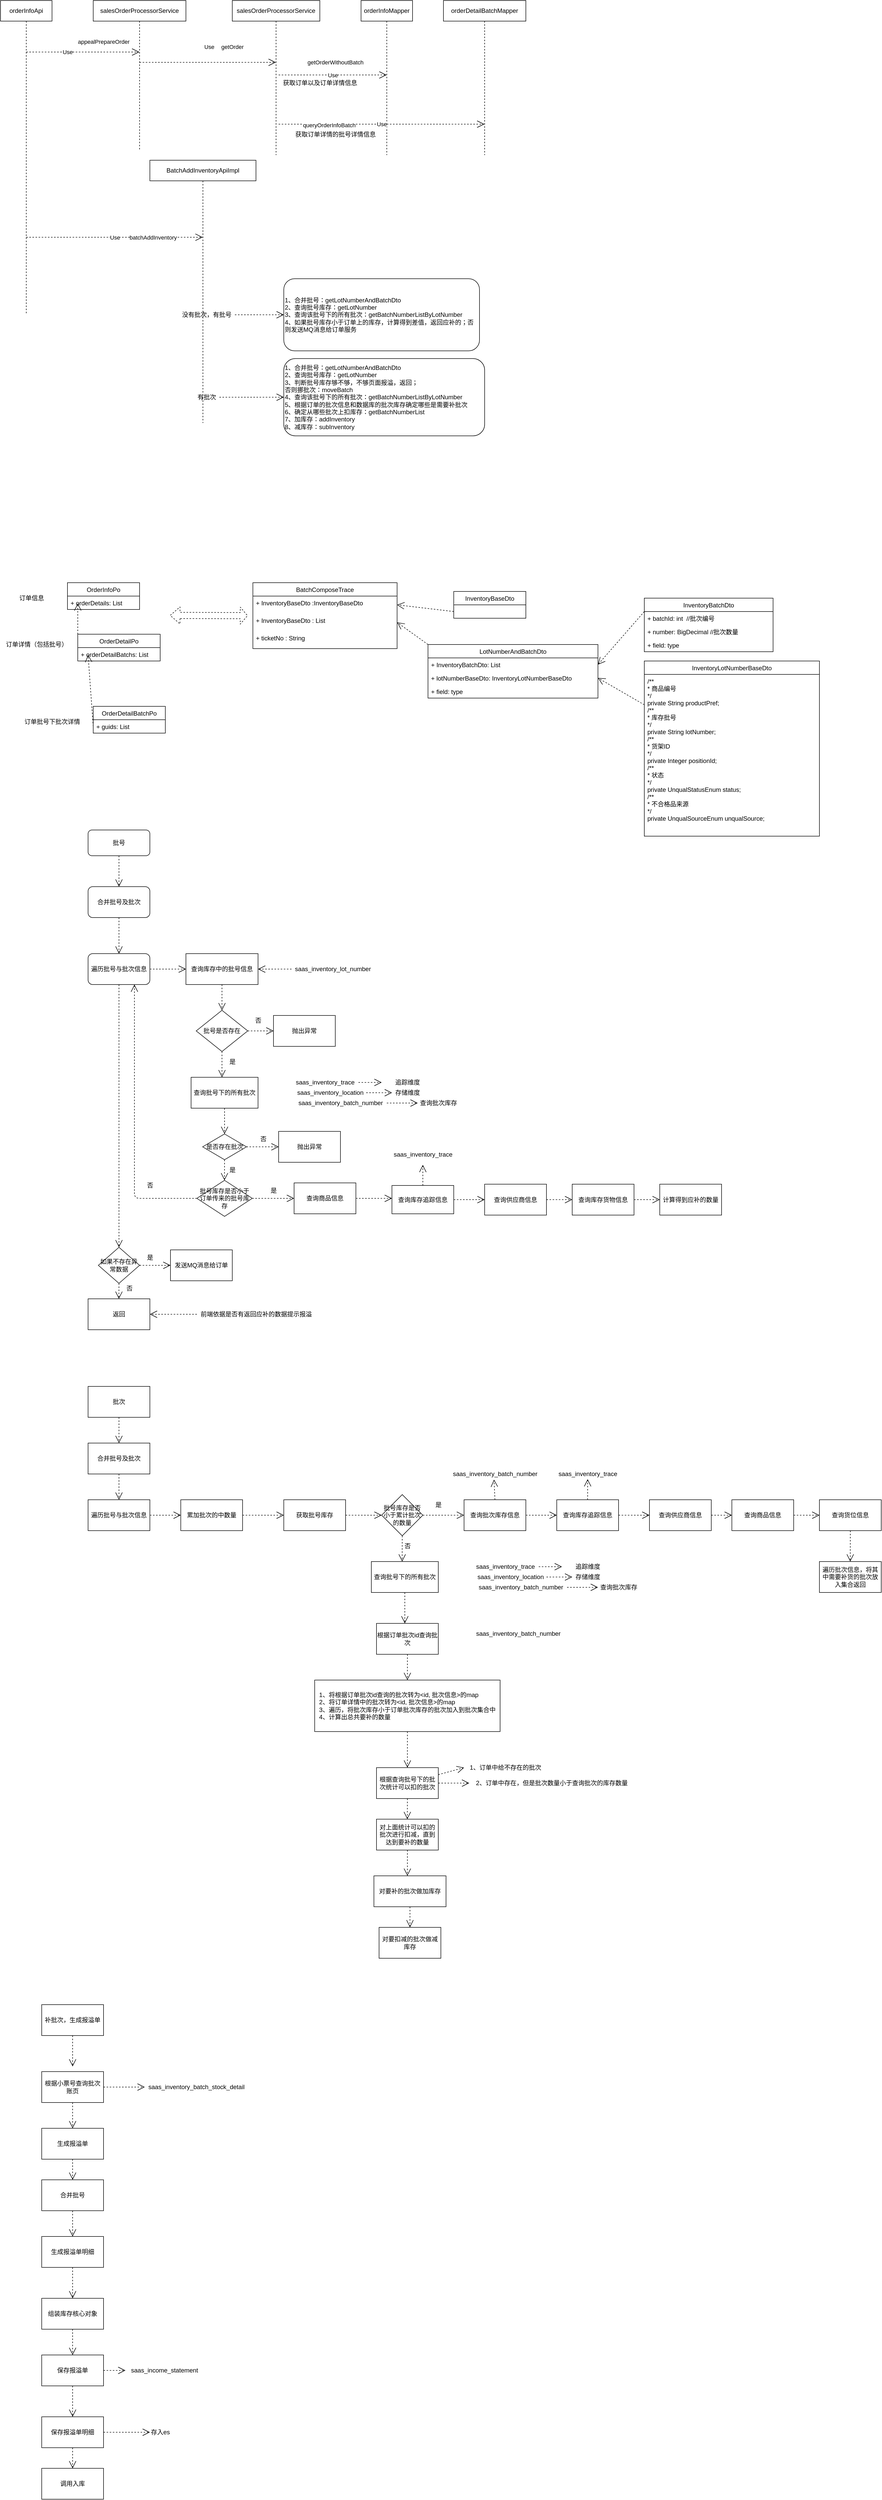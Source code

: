 <mxfile version="14.1.8" type="github">
  <diagram id="FH1zlO7xjeoTK0eNqL_2" name="Page-1">
    <mxGraphModel dx="1735" dy="786" grid="1" gridSize="10" guides="1" tooltips="1" connect="1" arrows="1" fold="1" page="1" pageScale="1" pageWidth="827" pageHeight="1169" math="0" shadow="0">
      <root>
        <mxCell id="0" />
        <mxCell id="1" parent="0" />
        <mxCell id="HAioMYXd77Tt8d08iv6R-3" value="orderInfoApi" style="shape=umlLifeline;perimeter=lifelinePerimeter;whiteSpace=wrap;html=1;container=1;collapsible=0;recursiveResize=0;outlineConnect=0;" vertex="1" parent="1">
          <mxGeometry x="80" y="130" width="100" height="610" as="geometry" />
        </mxCell>
        <object label="Use" id="HAioMYXd77Tt8d08iv6R-8">
          <mxCell style="endArrow=open;endSize=12;dashed=1;html=1;" edge="1" parent="HAioMYXd77Tt8d08iv6R-3" target="HAioMYXd77Tt8d08iv6R-4">
            <mxGeometry x="-0.271" width="160" relative="1" as="geometry">
              <mxPoint x="50" y="100" as="sourcePoint" />
              <mxPoint x="210" y="100" as="targetPoint" />
              <Array as="points">
                <mxPoint x="130" y="100" />
              </Array>
              <mxPoint as="offset" />
            </mxGeometry>
          </mxCell>
        </object>
        <mxCell id="HAioMYXd77Tt8d08iv6R-13" value="appealPrepareOrder" style="edgeLabel;html=1;align=center;verticalAlign=middle;resizable=0;points=[];" vertex="1" connectable="0" parent="HAioMYXd77Tt8d08iv6R-8">
          <mxGeometry x="0.112" relative="1" as="geometry">
            <mxPoint x="28" y="-20" as="offset" />
          </mxGeometry>
        </mxCell>
        <mxCell id="HAioMYXd77Tt8d08iv6R-4" value="salesOrderProcessorService" style="shape=umlLifeline;perimeter=lifelinePerimeter;whiteSpace=wrap;html=1;container=1;collapsible=0;recursiveResize=0;outlineConnect=0;" vertex="1" parent="1">
          <mxGeometry x="260" y="130" width="180" height="290" as="geometry" />
        </mxCell>
        <mxCell id="HAioMYXd77Tt8d08iv6R-10" value="salesOrderProcessorService" style="shape=umlLifeline;perimeter=lifelinePerimeter;whiteSpace=wrap;html=1;container=1;collapsible=0;recursiveResize=0;outlineConnect=0;" vertex="1" parent="1">
          <mxGeometry x="530" y="130" width="170" height="300" as="geometry" />
        </mxCell>
        <object label="Use" getOrder="" id="HAioMYXd77Tt8d08iv6R-11">
          <mxCell style="endArrow=open;endSize=12;dashed=1;html=1;" edge="1" parent="1" target="HAioMYXd77Tt8d08iv6R-10">
            <mxGeometry x="0.022" y="30" width="160" relative="1" as="geometry">
              <mxPoint x="350" y="250" as="sourcePoint" />
              <mxPoint x="510" y="250" as="targetPoint" />
              <mxPoint as="offset" />
            </mxGeometry>
          </mxCell>
        </object>
        <mxCell id="HAioMYXd77Tt8d08iv6R-12" value="getOrder" style="edgeLabel;html=1;align=center;verticalAlign=middle;resizable=0;points=[];" vertex="1" connectable="0" parent="HAioMYXd77Tt8d08iv6R-11">
          <mxGeometry x="0.202" relative="1" as="geometry">
            <mxPoint x="21" y="-30" as="offset" />
          </mxGeometry>
        </mxCell>
        <mxCell id="HAioMYXd77Tt8d08iv6R-16" value="orderInfoMapper" style="shape=umlLifeline;perimeter=lifelinePerimeter;whiteSpace=wrap;html=1;container=1;collapsible=0;recursiveResize=0;outlineConnect=0;" vertex="1" parent="1">
          <mxGeometry x="780" y="130" width="100" height="300" as="geometry" />
        </mxCell>
        <mxCell id="HAioMYXd77Tt8d08iv6R-17" value="Use" style="endArrow=open;endSize=12;dashed=1;html=1;" edge="1" parent="1" target="HAioMYXd77Tt8d08iv6R-16">
          <mxGeometry width="160" relative="1" as="geometry">
            <mxPoint x="620" y="274.5" as="sourcePoint" />
            <mxPoint x="780" y="274.5" as="targetPoint" />
          </mxGeometry>
        </mxCell>
        <mxCell id="HAioMYXd77Tt8d08iv6R-18" value="getOrderWithoutBatch" style="edgeLabel;html=1;align=center;verticalAlign=middle;resizable=0;points=[];" vertex="1" connectable="0" parent="HAioMYXd77Tt8d08iv6R-17">
          <mxGeometry x="0.165" y="-4" relative="1" as="geometry">
            <mxPoint x="-12" y="-28.5" as="offset" />
          </mxGeometry>
        </mxCell>
        <mxCell id="HAioMYXd77Tt8d08iv6R-19" value="获取订单以及订单详情信息" style="text;html=1;align=center;verticalAlign=middle;resizable=0;points=[];autosize=1;" vertex="1" parent="1">
          <mxGeometry x="620" y="280" width="160" height="20" as="geometry" />
        </mxCell>
        <mxCell id="HAioMYXd77Tt8d08iv6R-20" value="orderDetailBatchMapper" style="shape=umlLifeline;perimeter=lifelinePerimeter;whiteSpace=wrap;html=1;container=1;collapsible=0;recursiveResize=0;outlineConnect=0;" vertex="1" parent="1">
          <mxGeometry x="940" y="130" width="160" height="300" as="geometry" />
        </mxCell>
        <mxCell id="HAioMYXd77Tt8d08iv6R-21" value="Use" style="endArrow=open;endSize=12;dashed=1;html=1;" edge="1" parent="1" target="HAioMYXd77Tt8d08iv6R-20">
          <mxGeometry width="160" relative="1" as="geometry">
            <mxPoint x="620" y="370" as="sourcePoint" />
            <mxPoint x="780" y="370" as="targetPoint" />
          </mxGeometry>
        </mxCell>
        <mxCell id="HAioMYXd77Tt8d08iv6R-22" value="queryOrderInfoBatch" style="edgeLabel;html=1;align=center;verticalAlign=middle;resizable=0;points=[];" vertex="1" connectable="0" parent="HAioMYXd77Tt8d08iv6R-21">
          <mxGeometry x="-0.513" y="-2" relative="1" as="geometry">
            <mxPoint as="offset" />
          </mxGeometry>
        </mxCell>
        <mxCell id="HAioMYXd77Tt8d08iv6R-23" value="获取订单详情的批号详情信息" style="text;html=1;align=center;verticalAlign=middle;resizable=0;points=[];autosize=1;" vertex="1" parent="1">
          <mxGeometry x="645" y="380" width="170" height="20" as="geometry" />
        </mxCell>
        <mxCell id="HAioMYXd77Tt8d08iv6R-25" value="BatchAddInventoryApiImpl" style="shape=umlLifeline;perimeter=lifelinePerimeter;whiteSpace=wrap;html=1;container=1;collapsible=0;recursiveResize=0;outlineConnect=0;" vertex="1" parent="1">
          <mxGeometry x="370" y="440" width="206" height="510" as="geometry" />
        </mxCell>
        <mxCell id="HAioMYXd77Tt8d08iv6R-26" value="Use" style="endArrow=open;endSize=12;dashed=1;html=1;" edge="1" parent="1" target="HAioMYXd77Tt8d08iv6R-25">
          <mxGeometry width="160" relative="1" as="geometry">
            <mxPoint x="130" y="589.5" as="sourcePoint" />
            <mxPoint x="290" y="589.5" as="targetPoint" />
          </mxGeometry>
        </mxCell>
        <mxCell id="HAioMYXd77Tt8d08iv6R-27" value="batchAddInventory" style="edgeLabel;html=1;align=center;verticalAlign=middle;resizable=0;points=[];" vertex="1" connectable="0" parent="HAioMYXd77Tt8d08iv6R-26">
          <mxGeometry x="0.307" y="-1" relative="1" as="geometry">
            <mxPoint x="22" y="-0.5" as="offset" />
          </mxGeometry>
        </mxCell>
        <mxCell id="HAioMYXd77Tt8d08iv6R-31" style="edgeStyle=none;orthogonalLoop=1;jettySize=auto;html=1;dashed=1;endArrow=open;endSize=12;" edge="1" parent="1" source="HAioMYXd77Tt8d08iv6R-28">
          <mxGeometry relative="1" as="geometry">
            <mxPoint x="630" y="740" as="targetPoint" />
            <Array as="points">
              <mxPoint x="630" y="740" />
            </Array>
          </mxGeometry>
        </mxCell>
        <mxCell id="HAioMYXd77Tt8d08iv6R-28" value="没有批次，有批号" style="text;html=1;align=center;verticalAlign=middle;resizable=0;points=[];autosize=1;" vertex="1" parent="1">
          <mxGeometry x="425" y="730" width="110" height="20" as="geometry" />
        </mxCell>
        <mxCell id="HAioMYXd77Tt8d08iv6R-32" style="edgeStyle=none;orthogonalLoop=1;jettySize=auto;html=1;dashed=1;endArrow=open;endSize=12;" edge="1" parent="1" source="HAioMYXd77Tt8d08iv6R-29">
          <mxGeometry relative="1" as="geometry">
            <mxPoint x="630" y="900" as="targetPoint" />
          </mxGeometry>
        </mxCell>
        <mxCell id="HAioMYXd77Tt8d08iv6R-29" value="有批次" style="text;html=1;align=center;verticalAlign=middle;resizable=0;points=[];autosize=1;" vertex="1" parent="1">
          <mxGeometry x="455" y="890" width="50" height="20" as="geometry" />
        </mxCell>
        <mxCell id="HAioMYXd77Tt8d08iv6R-30" value="1、合并批号：getLotNumberAndBatchDto&lt;br&gt;2、查询批号库存：getLotNumber&lt;br&gt;3、查询该批号下的所有批次：getBatchNumberListByLotNumber&lt;br&gt;4、如果批号库存小于订单上的库存，计算得到差值，返回应补的；否则发送MQ消息给订单服务" style="rounded=1;whiteSpace=wrap;html=1;align=left;" vertex="1" parent="1">
          <mxGeometry x="630" y="670" width="380" height="140" as="geometry" />
        </mxCell>
        <mxCell id="HAioMYXd77Tt8d08iv6R-33" value="1、合并批号：getLotNumberAndBatchDto&lt;br&gt;2、查询批号库存：getLotNumber&lt;br&gt;3、判断批号库存够不够，不够页面报溢，返回；&lt;br&gt;否则挪批次：moveBatch&lt;br&gt;4、查询该批号下的所有批次：getBatchNumberListByLotNumber&lt;br&gt;5、根据订单的批次信息和数据库的批次库存确定哪些是需要补批次&lt;br&gt;6、确定从哪些批次上扣库存：getBatchNumberList&lt;br&gt;7、加库存：addInventory&lt;br&gt;8、减库存：subInventory&lt;br&gt;" style="rounded=1;whiteSpace=wrap;html=1;align=left;" vertex="1" parent="1">
          <mxGeometry x="630" y="825" width="390" height="150" as="geometry" />
        </mxCell>
        <mxCell id="HAioMYXd77Tt8d08iv6R-34" value="OrderInfoPo" style="swimlane;fontStyle=0;childLayout=stackLayout;horizontal=1;startSize=26;fillColor=none;horizontalStack=0;resizeParent=1;resizeParentMax=0;resizeLast=0;collapsible=1;marginBottom=0;" vertex="1" parent="1">
          <mxGeometry x="210" y="1260" width="140" height="52" as="geometry" />
        </mxCell>
        <mxCell id="HAioMYXd77Tt8d08iv6R-35" value="+ orderDetails: List" style="text;strokeColor=none;fillColor=none;align=left;verticalAlign=top;spacingLeft=4;spacingRight=4;overflow=hidden;rotatable=0;points=[[0,0.5],[1,0.5]];portConstraint=eastwest;" vertex="1" parent="HAioMYXd77Tt8d08iv6R-34">
          <mxGeometry y="26" width="140" height="26" as="geometry" />
        </mxCell>
        <mxCell id="HAioMYXd77Tt8d08iv6R-47" style="edgeStyle=none;orthogonalLoop=1;jettySize=auto;html=1;exitX=0;exitY=0;exitDx=0;exitDy=0;entryX=0.143;entryY=0.538;entryDx=0;entryDy=0;entryPerimeter=0;dashed=1;endArrow=open;endSize=12;" edge="1" parent="1" source="HAioMYXd77Tt8d08iv6R-38" target="HAioMYXd77Tt8d08iv6R-35">
          <mxGeometry relative="1" as="geometry" />
        </mxCell>
        <mxCell id="HAioMYXd77Tt8d08iv6R-38" value="OrderDetailPo" style="swimlane;fontStyle=0;childLayout=stackLayout;horizontal=1;startSize=26;fillColor=none;horizontalStack=0;resizeParent=1;resizeParentMax=0;resizeLast=0;collapsible=1;marginBottom=0;" vertex="1" parent="1">
          <mxGeometry x="230" y="1360" width="160" height="52" as="geometry" />
        </mxCell>
        <mxCell id="HAioMYXd77Tt8d08iv6R-54" value="+ orderDetailBatchs: List" style="text;strokeColor=none;fillColor=none;align=left;verticalAlign=top;spacingLeft=4;spacingRight=4;overflow=hidden;rotatable=0;points=[[0,0.5],[1,0.5]];portConstraint=eastwest;" vertex="1" parent="HAioMYXd77Tt8d08iv6R-38">
          <mxGeometry y="26" width="160" height="26" as="geometry" />
        </mxCell>
        <mxCell id="HAioMYXd77Tt8d08iv6R-42" value="BatchComposeTrace" style="swimlane;fontStyle=0;childLayout=stackLayout;horizontal=1;startSize=26;fillColor=none;horizontalStack=0;resizeParent=1;resizeParentMax=0;resizeLast=0;collapsible=1;marginBottom=0;" vertex="1" parent="1">
          <mxGeometry x="570" y="1260" width="280" height="128" as="geometry" />
        </mxCell>
        <mxCell id="HAioMYXd77Tt8d08iv6R-48" value="+ InventoryBaseDto :InventoryBaseDto " style="text;strokeColor=none;fillColor=none;align=left;verticalAlign=top;spacingLeft=4;spacingRight=4;overflow=hidden;rotatable=0;points=[[0,0.5],[1,0.5]];portConstraint=eastwest;" vertex="1" parent="HAioMYXd77Tt8d08iv6R-42">
          <mxGeometry y="26" width="280" height="34" as="geometry" />
        </mxCell>
        <mxCell id="HAioMYXd77Tt8d08iv6R-49" value="+ InventoryBaseDto : List " style="text;strokeColor=none;fillColor=none;align=left;verticalAlign=top;spacingLeft=4;spacingRight=4;overflow=hidden;rotatable=0;points=[[0,0.5],[1,0.5]];portConstraint=eastwest;" vertex="1" parent="HAioMYXd77Tt8d08iv6R-42">
          <mxGeometry y="60" width="280" height="34" as="geometry" />
        </mxCell>
        <mxCell id="HAioMYXd77Tt8d08iv6R-53" value="+ ticketNo : String " style="text;strokeColor=none;fillColor=none;align=left;verticalAlign=top;spacingLeft=4;spacingRight=4;overflow=hidden;rotatable=0;points=[[0,0.5],[1,0.5]];portConstraint=eastwest;" vertex="1" parent="HAioMYXd77Tt8d08iv6R-42">
          <mxGeometry y="94" width="280" height="34" as="geometry" />
        </mxCell>
        <mxCell id="HAioMYXd77Tt8d08iv6R-55" value="OrderDetailBatchPo" style="swimlane;fontStyle=0;childLayout=stackLayout;horizontal=1;startSize=26;fillColor=none;horizontalStack=0;resizeParent=1;resizeParentMax=0;resizeLast=0;collapsible=1;marginBottom=0;" vertex="1" parent="1">
          <mxGeometry x="260" y="1500" width="140" height="52" as="geometry" />
        </mxCell>
        <mxCell id="HAioMYXd77Tt8d08iv6R-56" value="+ guids: List" style="text;strokeColor=none;fillColor=none;align=left;verticalAlign=top;spacingLeft=4;spacingRight=4;overflow=hidden;rotatable=0;points=[[0,0.5],[1,0.5]];portConstraint=eastwest;" vertex="1" parent="HAioMYXd77Tt8d08iv6R-55">
          <mxGeometry y="26" width="140" height="26" as="geometry" />
        </mxCell>
        <mxCell id="HAioMYXd77Tt8d08iv6R-59" style="edgeStyle=none;orthogonalLoop=1;jettySize=auto;html=1;exitX=0;exitY=0.5;exitDx=0;exitDy=0;entryX=0.125;entryY=0.538;entryDx=0;entryDy=0;entryPerimeter=0;dashed=1;endArrow=open;endSize=12;" edge="1" parent="1" source="HAioMYXd77Tt8d08iv6R-56" target="HAioMYXd77Tt8d08iv6R-54">
          <mxGeometry relative="1" as="geometry" />
        </mxCell>
        <mxCell id="HAioMYXd77Tt8d08iv6R-72" style="edgeStyle=none;orthogonalLoop=1;jettySize=auto;html=1;exitX=0;exitY=0.75;exitDx=0;exitDy=0;entryX=1;entryY=0.5;entryDx=0;entryDy=0;dashed=1;endArrow=open;endSize=12;" edge="1" parent="1" source="HAioMYXd77Tt8d08iv6R-60" target="HAioMYXd77Tt8d08iv6R-48">
          <mxGeometry relative="1" as="geometry" />
        </mxCell>
        <mxCell id="HAioMYXd77Tt8d08iv6R-60" value="InventoryBaseDto" style="swimlane;fontStyle=0;childLayout=stackLayout;horizontal=1;startSize=26;fillColor=none;horizontalStack=0;resizeParent=1;resizeParentMax=0;resizeLast=0;collapsible=1;marginBottom=0;" vertex="1" parent="1">
          <mxGeometry x="960" y="1277" width="140" height="52" as="geometry" />
        </mxCell>
        <mxCell id="HAioMYXd77Tt8d08iv6R-73" style="edgeStyle=none;orthogonalLoop=1;jettySize=auto;html=1;exitX=0;exitY=0;exitDx=0;exitDy=0;entryX=1;entryY=0.5;entryDx=0;entryDy=0;dashed=1;endArrow=open;endSize=12;" edge="1" parent="1" source="HAioMYXd77Tt8d08iv6R-64" target="HAioMYXd77Tt8d08iv6R-49">
          <mxGeometry relative="1" as="geometry" />
        </mxCell>
        <mxCell id="HAioMYXd77Tt8d08iv6R-64" value="LotNumberAndBatchDto" style="swimlane;fontStyle=0;childLayout=stackLayout;horizontal=1;startSize=26;fillColor=none;horizontalStack=0;resizeParent=1;resizeParentMax=0;resizeLast=0;collapsible=1;marginBottom=0;" vertex="1" parent="1">
          <mxGeometry x="910" y="1380" width="330" height="104" as="geometry" />
        </mxCell>
        <mxCell id="HAioMYXd77Tt8d08iv6R-65" value="+ InventoryBatchDto: List" style="text;strokeColor=none;fillColor=none;align=left;verticalAlign=top;spacingLeft=4;spacingRight=4;overflow=hidden;rotatable=0;points=[[0,0.5],[1,0.5]];portConstraint=eastwest;" vertex="1" parent="HAioMYXd77Tt8d08iv6R-64">
          <mxGeometry y="26" width="330" height="26" as="geometry" />
        </mxCell>
        <mxCell id="HAioMYXd77Tt8d08iv6R-66" value="+ lotNumberBaseDto: InventoryLotNumberBaseDto" style="text;strokeColor=none;fillColor=none;align=left;verticalAlign=top;spacingLeft=4;spacingRight=4;overflow=hidden;rotatable=0;points=[[0,0.5],[1,0.5]];portConstraint=eastwest;" vertex="1" parent="HAioMYXd77Tt8d08iv6R-64">
          <mxGeometry y="52" width="330" height="26" as="geometry" />
        </mxCell>
        <mxCell id="HAioMYXd77Tt8d08iv6R-67" value="+ field: type" style="text;strokeColor=none;fillColor=none;align=left;verticalAlign=top;spacingLeft=4;spacingRight=4;overflow=hidden;rotatable=0;points=[[0,0.5],[1,0.5]];portConstraint=eastwest;" vertex="1" parent="HAioMYXd77Tt8d08iv6R-64">
          <mxGeometry y="78" width="330" height="26" as="geometry" />
        </mxCell>
        <mxCell id="HAioMYXd77Tt8d08iv6R-74" style="edgeStyle=none;orthogonalLoop=1;jettySize=auto;html=1;exitX=0;exitY=0.25;exitDx=0;exitDy=0;entryX=1;entryY=0.5;entryDx=0;entryDy=0;dashed=1;endArrow=open;endSize=12;" edge="1" parent="1" source="HAioMYXd77Tt8d08iv6R-68" target="HAioMYXd77Tt8d08iv6R-65">
          <mxGeometry relative="1" as="geometry" />
        </mxCell>
        <mxCell id="HAioMYXd77Tt8d08iv6R-68" value="InventoryBatchDto" style="swimlane;fontStyle=0;childLayout=stackLayout;horizontal=1;startSize=26;fillColor=none;horizontalStack=0;resizeParent=1;resizeParentMax=0;resizeLast=0;collapsible=1;marginBottom=0;" vertex="1" parent="1">
          <mxGeometry x="1330" y="1290" width="250" height="104" as="geometry" />
        </mxCell>
        <mxCell id="HAioMYXd77Tt8d08iv6R-69" value="+ batchId: int  //批次编号" style="text;strokeColor=none;fillColor=none;align=left;verticalAlign=top;spacingLeft=4;spacingRight=4;overflow=hidden;rotatable=0;points=[[0,0.5],[1,0.5]];portConstraint=eastwest;" vertex="1" parent="HAioMYXd77Tt8d08iv6R-68">
          <mxGeometry y="26" width="250" height="26" as="geometry" />
        </mxCell>
        <mxCell id="HAioMYXd77Tt8d08iv6R-70" value="+ number: BigDecimal //批次数量" style="text;strokeColor=none;fillColor=none;align=left;verticalAlign=top;spacingLeft=4;spacingRight=4;overflow=hidden;rotatable=0;points=[[0,0.5],[1,0.5]];portConstraint=eastwest;" vertex="1" parent="HAioMYXd77Tt8d08iv6R-68">
          <mxGeometry y="52" width="250" height="26" as="geometry" />
        </mxCell>
        <mxCell id="HAioMYXd77Tt8d08iv6R-71" value="+ field: type" style="text;strokeColor=none;fillColor=none;align=left;verticalAlign=top;spacingLeft=4;spacingRight=4;overflow=hidden;rotatable=0;points=[[0,0.5],[1,0.5]];portConstraint=eastwest;" vertex="1" parent="HAioMYXd77Tt8d08iv6R-68">
          <mxGeometry y="78" width="250" height="26" as="geometry" />
        </mxCell>
        <mxCell id="HAioMYXd77Tt8d08iv6R-79" style="edgeStyle=none;orthogonalLoop=1;jettySize=auto;html=1;exitX=0;exitY=0.25;exitDx=0;exitDy=0;entryX=1;entryY=0.5;entryDx=0;entryDy=0;dashed=1;endArrow=open;endSize=12;" edge="1" parent="1" source="HAioMYXd77Tt8d08iv6R-75" target="HAioMYXd77Tt8d08iv6R-66">
          <mxGeometry relative="1" as="geometry" />
        </mxCell>
        <mxCell id="HAioMYXd77Tt8d08iv6R-75" value="InventoryLotNumberBaseDto" style="swimlane;fontStyle=0;childLayout=stackLayout;horizontal=1;startSize=26;fillColor=none;horizontalStack=0;resizeParent=1;resizeParentMax=0;resizeLast=0;collapsible=1;marginBottom=0;" vertex="1" parent="1">
          <mxGeometry x="1330" y="1412" width="340" height="340" as="geometry" />
        </mxCell>
        <mxCell id="HAioMYXd77Tt8d08iv6R-76" value="/**&#xa; * 商品编号&#xa; */&#xa;private String productPref;&#xa;/**&#xa; * 库存批号&#xa; */&#xa;private String lotNumber;&#xa;/**&#xa; * 货架ID&#xa; */&#xa;private Integer positionId;&#xa;/**&#xa; * 状态&#xa; */&#xa;private UnqualStatusEnum status;&#xa;/**&#xa; * 不合格品来源&#xa; */&#xa;private UnqualSourceEnum unqualSource;" style="text;strokeColor=none;fillColor=none;align=left;verticalAlign=top;spacingLeft=4;spacingRight=4;overflow=hidden;rotatable=0;points=[[0,0.5],[1,0.5]];portConstraint=eastwest;" vertex="1" parent="HAioMYXd77Tt8d08iv6R-75">
          <mxGeometry y="26" width="340" height="314" as="geometry" />
        </mxCell>
        <mxCell id="HAioMYXd77Tt8d08iv6R-81" value="" style="shape=flexArrow;endArrow=classic;startArrow=classic;html=1;dashed=1;width=12;endSize=4.33;" edge="1" parent="1">
          <mxGeometry width="50" height="50" relative="1" as="geometry">
            <mxPoint x="409" y="1323.5" as="sourcePoint" />
            <mxPoint x="560" y="1324" as="targetPoint" />
            <Array as="points" />
          </mxGeometry>
        </mxCell>
        <mxCell id="HAioMYXd77Tt8d08iv6R-83" style="edgeStyle=none;orthogonalLoop=1;jettySize=auto;html=1;exitX=0.5;exitY=1;exitDx=0;exitDy=0;dashed=1;endArrow=open;endSize=12;" edge="1" parent="1" source="HAioMYXd77Tt8d08iv6R-82">
          <mxGeometry relative="1" as="geometry">
            <mxPoint x="310" y="1850" as="targetPoint" />
          </mxGeometry>
        </mxCell>
        <mxCell id="HAioMYXd77Tt8d08iv6R-82" value="批号" style="rounded=1;whiteSpace=wrap;html=1;" vertex="1" parent="1">
          <mxGeometry x="250" y="1740" width="120" height="50" as="geometry" />
        </mxCell>
        <mxCell id="HAioMYXd77Tt8d08iv6R-86" style="edgeStyle=none;orthogonalLoop=1;jettySize=auto;html=1;exitX=0.5;exitY=1;exitDx=0;exitDy=0;entryX=0.5;entryY=0;entryDx=0;entryDy=0;dashed=1;endArrow=open;endSize=12;" edge="1" parent="1" source="HAioMYXd77Tt8d08iv6R-84" target="HAioMYXd77Tt8d08iv6R-85">
          <mxGeometry relative="1" as="geometry" />
        </mxCell>
        <mxCell id="HAioMYXd77Tt8d08iv6R-84" value="合并批号及批次" style="rounded=1;whiteSpace=wrap;html=1;" vertex="1" parent="1">
          <mxGeometry x="250" y="1850" width="120" height="60" as="geometry" />
        </mxCell>
        <mxCell id="HAioMYXd77Tt8d08iv6R-87" style="edgeStyle=none;orthogonalLoop=1;jettySize=auto;html=1;exitX=1;exitY=0.5;exitDx=0;exitDy=0;dashed=1;endArrow=open;endSize=12;" edge="1" parent="1" source="HAioMYXd77Tt8d08iv6R-85">
          <mxGeometry relative="1" as="geometry">
            <mxPoint x="440" y="2010" as="targetPoint" />
          </mxGeometry>
        </mxCell>
        <mxCell id="HAioMYXd77Tt8d08iv6R-137" style="edgeStyle=none;orthogonalLoop=1;jettySize=auto;html=1;dashed=1;endArrow=open;endSize=12;" edge="1" parent="1" source="HAioMYXd77Tt8d08iv6R-85">
          <mxGeometry relative="1" as="geometry">
            <mxPoint x="310" y="2550" as="targetPoint" />
          </mxGeometry>
        </mxCell>
        <mxCell id="HAioMYXd77Tt8d08iv6R-85" value="遍历批号与批次信息" style="rounded=1;whiteSpace=wrap;html=1;" vertex="1" parent="1">
          <mxGeometry x="250" y="1980" width="120" height="60" as="geometry" />
        </mxCell>
        <mxCell id="HAioMYXd77Tt8d08iv6R-91" style="edgeStyle=none;orthogonalLoop=1;jettySize=auto;html=1;exitX=0.5;exitY=1;exitDx=0;exitDy=0;dashed=1;endArrow=open;endSize=12;" edge="1" parent="1" source="HAioMYXd77Tt8d08iv6R-88">
          <mxGeometry relative="1" as="geometry">
            <mxPoint x="510" y="2090" as="targetPoint" />
          </mxGeometry>
        </mxCell>
        <mxCell id="HAioMYXd77Tt8d08iv6R-88" value="查询库存中的批号信息" style="whiteSpace=wrap;html=1;" vertex="1" parent="1">
          <mxGeometry x="440" y="1980" width="140" height="60" as="geometry" />
        </mxCell>
        <mxCell id="HAioMYXd77Tt8d08iv6R-90" style="edgeStyle=none;orthogonalLoop=1;jettySize=auto;html=1;entryX=1;entryY=0.5;entryDx=0;entryDy=0;dashed=1;endArrow=open;endSize=12;" edge="1" parent="1" source="HAioMYXd77Tt8d08iv6R-89" target="HAioMYXd77Tt8d08iv6R-88">
          <mxGeometry relative="1" as="geometry" />
        </mxCell>
        <mxCell id="HAioMYXd77Tt8d08iv6R-89" value="saas_inventory_lot_number" style="text;html=1;align=center;verticalAlign=middle;resizable=0;points=[];autosize=1;" vertex="1" parent="1">
          <mxGeometry x="645" y="2000" width="160" height="20" as="geometry" />
        </mxCell>
        <mxCell id="HAioMYXd77Tt8d08iv6R-94" style="edgeStyle=none;orthogonalLoop=1;jettySize=auto;html=1;dashed=1;endArrow=open;endSize=12;" edge="1" parent="1" source="HAioMYXd77Tt8d08iv6R-93">
          <mxGeometry relative="1" as="geometry">
            <mxPoint x="610" y="2130" as="targetPoint" />
            <Array as="points" />
          </mxGeometry>
        </mxCell>
        <mxCell id="HAioMYXd77Tt8d08iv6R-97" style="edgeStyle=none;orthogonalLoop=1;jettySize=auto;html=1;exitX=0.5;exitY=1;exitDx=0;exitDy=0;dashed=1;endArrow=open;endSize=12;" edge="1" parent="1" source="HAioMYXd77Tt8d08iv6R-93">
          <mxGeometry relative="1" as="geometry">
            <mxPoint x="510" y="2220" as="targetPoint" />
          </mxGeometry>
        </mxCell>
        <mxCell id="HAioMYXd77Tt8d08iv6R-93" value="批号是否存在" style="rhombus;whiteSpace=wrap;html=1;" vertex="1" parent="1">
          <mxGeometry x="460" y="2090" width="100" height="80" as="geometry" />
        </mxCell>
        <mxCell id="HAioMYXd77Tt8d08iv6R-95" value="抛出异常" style="whiteSpace=wrap;html=1;" vertex="1" parent="1">
          <mxGeometry x="610" y="2100" width="120" height="60" as="geometry" />
        </mxCell>
        <mxCell id="HAioMYXd77Tt8d08iv6R-96" value="否" style="text;html=1;align=center;verticalAlign=middle;resizable=0;points=[];autosize=1;" vertex="1" parent="1">
          <mxGeometry x="565" y="2100" width="30" height="20" as="geometry" />
        </mxCell>
        <mxCell id="HAioMYXd77Tt8d08iv6R-98" value="是" style="text;html=1;align=center;verticalAlign=middle;resizable=0;points=[];autosize=1;" vertex="1" parent="1">
          <mxGeometry x="515" y="2180" width="30" height="20" as="geometry" />
        </mxCell>
        <mxCell id="HAioMYXd77Tt8d08iv6R-110" style="edgeStyle=none;orthogonalLoop=1;jettySize=auto;html=1;dashed=1;endArrow=open;endSize=12;" edge="1" parent="1" source="HAioMYXd77Tt8d08iv6R-100">
          <mxGeometry relative="1" as="geometry">
            <mxPoint x="515" y="2330" as="targetPoint" />
          </mxGeometry>
        </mxCell>
        <mxCell id="HAioMYXd77Tt8d08iv6R-100" value="查询批号下的所有批次" style="whiteSpace=wrap;html=1;" vertex="1" parent="1">
          <mxGeometry x="450" y="2220" width="130" height="60" as="geometry" />
        </mxCell>
        <mxCell id="HAioMYXd77Tt8d08iv6R-104" style="edgeStyle=none;orthogonalLoop=1;jettySize=auto;html=1;dashed=1;endArrow=open;endSize=12;" edge="1" parent="1" source="HAioMYXd77Tt8d08iv6R-101">
          <mxGeometry relative="1" as="geometry">
            <mxPoint x="820" y="2230" as="targetPoint" />
          </mxGeometry>
        </mxCell>
        <mxCell id="HAioMYXd77Tt8d08iv6R-101" value="saas_inventory_trace" style="text;html=1;align=center;verticalAlign=middle;resizable=0;points=[];autosize=1;" vertex="1" parent="1">
          <mxGeometry x="645" y="2220" width="130" height="20" as="geometry" />
        </mxCell>
        <mxCell id="HAioMYXd77Tt8d08iv6R-106" style="edgeStyle=none;orthogonalLoop=1;jettySize=auto;html=1;dashed=1;endArrow=open;endSize=12;" edge="1" parent="1" source="HAioMYXd77Tt8d08iv6R-102">
          <mxGeometry relative="1" as="geometry">
            <mxPoint x="840" y="2250" as="targetPoint" />
          </mxGeometry>
        </mxCell>
        <mxCell id="HAioMYXd77Tt8d08iv6R-102" value="saas_inventory_location" style="text;html=1;align=center;verticalAlign=middle;resizable=0;points=[];autosize=1;" vertex="1" parent="1">
          <mxGeometry x="650" y="2240" width="140" height="20" as="geometry" />
        </mxCell>
        <mxCell id="HAioMYXd77Tt8d08iv6R-108" style="edgeStyle=none;orthogonalLoop=1;jettySize=auto;html=1;dashed=1;endArrow=open;endSize=12;" edge="1" parent="1" source="HAioMYXd77Tt8d08iv6R-103">
          <mxGeometry relative="1" as="geometry">
            <mxPoint x="890" y="2270" as="targetPoint" />
          </mxGeometry>
        </mxCell>
        <mxCell id="HAioMYXd77Tt8d08iv6R-103" value="saas_inventory_batch_number" style="text;html=1;align=center;verticalAlign=middle;resizable=0;points=[];autosize=1;" vertex="1" parent="1">
          <mxGeometry x="650" y="2260" width="180" height="20" as="geometry" />
        </mxCell>
        <mxCell id="HAioMYXd77Tt8d08iv6R-105" value="追踪维度" style="text;html=1;align=center;verticalAlign=middle;resizable=0;points=[];autosize=1;" vertex="1" parent="1">
          <mxGeometry x="840" y="2220" width="60" height="20" as="geometry" />
        </mxCell>
        <mxCell id="HAioMYXd77Tt8d08iv6R-107" value="存储维度" style="text;html=1;align=center;verticalAlign=middle;resizable=0;points=[];autosize=1;" vertex="1" parent="1">
          <mxGeometry x="840" y="2240" width="60" height="20" as="geometry" />
        </mxCell>
        <mxCell id="HAioMYXd77Tt8d08iv6R-109" value="查询批次库存" style="text;html=1;align=center;verticalAlign=middle;resizable=0;points=[];autosize=1;" vertex="1" parent="1">
          <mxGeometry x="885" y="2260" width="90" height="20" as="geometry" />
        </mxCell>
        <mxCell id="HAioMYXd77Tt8d08iv6R-113" style="edgeStyle=none;orthogonalLoop=1;jettySize=auto;html=1;dashed=1;endArrow=open;endSize=12;" edge="1" parent="1" source="HAioMYXd77Tt8d08iv6R-112">
          <mxGeometry relative="1" as="geometry">
            <mxPoint x="620" y="2355" as="targetPoint" />
          </mxGeometry>
        </mxCell>
        <mxCell id="HAioMYXd77Tt8d08iv6R-116" style="edgeStyle=none;orthogonalLoop=1;jettySize=auto;html=1;exitX=0.5;exitY=1;exitDx=0;exitDy=0;dashed=1;endArrow=open;endSize=12;" edge="1" parent="1" source="HAioMYXd77Tt8d08iv6R-112">
          <mxGeometry relative="1" as="geometry">
            <mxPoint x="514.833" y="2420" as="targetPoint" />
          </mxGeometry>
        </mxCell>
        <mxCell id="HAioMYXd77Tt8d08iv6R-112" value="是否存在批次" style="rhombus;whiteSpace=wrap;html=1;" vertex="1" parent="1">
          <mxGeometry x="472.5" y="2330" width="85" height="50" as="geometry" />
        </mxCell>
        <mxCell id="HAioMYXd77Tt8d08iv6R-114" value="抛出异常" style="whiteSpace=wrap;html=1;" vertex="1" parent="1">
          <mxGeometry x="620" y="2325" width="120" height="60" as="geometry" />
        </mxCell>
        <mxCell id="HAioMYXd77Tt8d08iv6R-115" value="否" style="text;html=1;align=center;verticalAlign=middle;resizable=0;points=[];autosize=1;" vertex="1" parent="1">
          <mxGeometry x="575" y="2330" width="30" height="20" as="geometry" />
        </mxCell>
        <mxCell id="HAioMYXd77Tt8d08iv6R-117" value="是" style="text;html=1;align=center;verticalAlign=middle;resizable=0;points=[];autosize=1;" vertex="1" parent="1">
          <mxGeometry x="515" y="2390" width="30" height="20" as="geometry" />
        </mxCell>
        <mxCell id="HAioMYXd77Tt8d08iv6R-119" style="edgeStyle=none;orthogonalLoop=1;jettySize=auto;html=1;exitX=1;exitY=0.5;exitDx=0;exitDy=0;dashed=1;endArrow=open;endSize=12;" edge="1" parent="1" source="HAioMYXd77Tt8d08iv6R-118">
          <mxGeometry relative="1" as="geometry">
            <mxPoint x="650" y="2455" as="targetPoint" />
          </mxGeometry>
        </mxCell>
        <mxCell id="HAioMYXd77Tt8d08iv6R-122" style="edgeStyle=none;orthogonalLoop=1;jettySize=auto;html=1;exitX=0;exitY=0.5;exitDx=0;exitDy=0;entryX=0.75;entryY=1;entryDx=0;entryDy=0;dashed=1;endArrow=open;endSize=12;" edge="1" parent="1" source="HAioMYXd77Tt8d08iv6R-118" target="HAioMYXd77Tt8d08iv6R-85">
          <mxGeometry relative="1" as="geometry">
            <Array as="points">
              <mxPoint x="340" y="2455" />
            </Array>
          </mxGeometry>
        </mxCell>
        <mxCell id="HAioMYXd77Tt8d08iv6R-118" value="批号库存是否小于订单传来的批号库存" style="rhombus;whiteSpace=wrap;html=1;" vertex="1" parent="1">
          <mxGeometry x="461.25" y="2420" width="107.5" height="70" as="geometry" />
        </mxCell>
        <mxCell id="HAioMYXd77Tt8d08iv6R-120" value="是" style="text;html=1;align=center;verticalAlign=middle;resizable=0;points=[];autosize=1;" vertex="1" parent="1">
          <mxGeometry x="595" y="2430" width="30" height="20" as="geometry" />
        </mxCell>
        <mxCell id="HAioMYXd77Tt8d08iv6R-123" value="否" style="text;html=1;align=center;verticalAlign=middle;resizable=0;points=[];autosize=1;" vertex="1" parent="1">
          <mxGeometry x="355" y="2420" width="30" height="20" as="geometry" />
        </mxCell>
        <mxCell id="HAioMYXd77Tt8d08iv6R-125" style="edgeStyle=none;orthogonalLoop=1;jettySize=auto;html=1;dashed=1;endArrow=open;endSize=12;" edge="1" parent="1" source="HAioMYXd77Tt8d08iv6R-124">
          <mxGeometry relative="1" as="geometry">
            <mxPoint x="840" y="2455" as="targetPoint" />
          </mxGeometry>
        </mxCell>
        <mxCell id="HAioMYXd77Tt8d08iv6R-124" value="查询商品信息" style="whiteSpace=wrap;html=1;" vertex="1" parent="1">
          <mxGeometry x="650" y="2425" width="120" height="60" as="geometry" />
        </mxCell>
        <mxCell id="HAioMYXd77Tt8d08iv6R-128" style="edgeStyle=none;orthogonalLoop=1;jettySize=auto;html=1;dashed=1;endArrow=open;endSize=12;" edge="1" parent="1" source="HAioMYXd77Tt8d08iv6R-127">
          <mxGeometry relative="1" as="geometry">
            <mxPoint x="900" y="2390" as="targetPoint" />
          </mxGeometry>
        </mxCell>
        <mxCell id="HAioMYXd77Tt8d08iv6R-130" style="edgeStyle=none;orthogonalLoop=1;jettySize=auto;html=1;exitX=1;exitY=0.5;exitDx=0;exitDy=0;dashed=1;endArrow=open;endSize=12;" edge="1" parent="1" source="HAioMYXd77Tt8d08iv6R-127">
          <mxGeometry relative="1" as="geometry">
            <mxPoint x="1020" y="2457.5" as="targetPoint" />
          </mxGeometry>
        </mxCell>
        <mxCell id="HAioMYXd77Tt8d08iv6R-127" value="查询库存追踪信息" style="whiteSpace=wrap;html=1;" vertex="1" parent="1">
          <mxGeometry x="840" y="2430" width="120" height="55" as="geometry" />
        </mxCell>
        <mxCell id="HAioMYXd77Tt8d08iv6R-129" value="saas_inventory_trace" style="text;html=1;align=center;verticalAlign=middle;resizable=0;points=[];autosize=1;" vertex="1" parent="1">
          <mxGeometry x="835" y="2360" width="130" height="20" as="geometry" />
        </mxCell>
        <mxCell id="HAioMYXd77Tt8d08iv6R-136" style="edgeStyle=none;orthogonalLoop=1;jettySize=auto;html=1;exitX=1;exitY=0.5;exitDx=0;exitDy=0;dashed=1;endArrow=open;endSize=12;" edge="1" parent="1" source="HAioMYXd77Tt8d08iv6R-131" target="HAioMYXd77Tt8d08iv6R-135">
          <mxGeometry relative="1" as="geometry" />
        </mxCell>
        <mxCell id="HAioMYXd77Tt8d08iv6R-131" value="查询库存货物信息" style="whiteSpace=wrap;html=1;" vertex="1" parent="1">
          <mxGeometry x="1190" y="2427.5" width="120" height="60" as="geometry" />
        </mxCell>
        <mxCell id="HAioMYXd77Tt8d08iv6R-133" style="edgeStyle=none;orthogonalLoop=1;jettySize=auto;html=1;dashed=1;endArrow=open;endSize=12;" edge="1" parent="1" source="HAioMYXd77Tt8d08iv6R-132" target="HAioMYXd77Tt8d08iv6R-131">
          <mxGeometry relative="1" as="geometry" />
        </mxCell>
        <mxCell id="HAioMYXd77Tt8d08iv6R-132" value="查询供应商信息" style="whiteSpace=wrap;html=1;" vertex="1" parent="1">
          <mxGeometry x="1020" y="2427.5" width="120" height="60" as="geometry" />
        </mxCell>
        <mxCell id="HAioMYXd77Tt8d08iv6R-135" value="计算得到应补的数量" style="whiteSpace=wrap;html=1;" vertex="1" parent="1">
          <mxGeometry x="1360" y="2427.5" width="120" height="60" as="geometry" />
        </mxCell>
        <mxCell id="HAioMYXd77Tt8d08iv6R-139" style="edgeStyle=none;orthogonalLoop=1;jettySize=auto;html=1;exitX=1;exitY=0.5;exitDx=0;exitDy=0;dashed=1;endArrow=open;endSize=12;" edge="1" parent="1" source="HAioMYXd77Tt8d08iv6R-138">
          <mxGeometry relative="1" as="geometry">
            <mxPoint x="410" y="2585" as="targetPoint" />
          </mxGeometry>
        </mxCell>
        <mxCell id="HAioMYXd77Tt8d08iv6R-142" style="edgeStyle=none;orthogonalLoop=1;jettySize=auto;html=1;exitX=0.5;exitY=1;exitDx=0;exitDy=0;dashed=1;endArrow=open;endSize=12;" edge="1" parent="1" source="HAioMYXd77Tt8d08iv6R-138">
          <mxGeometry relative="1" as="geometry">
            <mxPoint x="309.833" y="2650" as="targetPoint" />
          </mxGeometry>
        </mxCell>
        <mxCell id="HAioMYXd77Tt8d08iv6R-138" value="如果不存在异常数据" style="rhombus;whiteSpace=wrap;html=1;" vertex="1" parent="1">
          <mxGeometry x="270" y="2550" width="80" height="70" as="geometry" />
        </mxCell>
        <mxCell id="HAioMYXd77Tt8d08iv6R-140" value="是" style="text;html=1;align=center;verticalAlign=middle;resizable=0;points=[];autosize=1;" vertex="1" parent="1">
          <mxGeometry x="355" y="2560" width="30" height="20" as="geometry" />
        </mxCell>
        <mxCell id="HAioMYXd77Tt8d08iv6R-141" value="发送MQ消息给订单" style="whiteSpace=wrap;html=1;" vertex="1" parent="1">
          <mxGeometry x="410" y="2555" width="120" height="60" as="geometry" />
        </mxCell>
        <mxCell id="HAioMYXd77Tt8d08iv6R-143" value="返回" style="whiteSpace=wrap;html=1;" vertex="1" parent="1">
          <mxGeometry x="250" y="2650" width="120" height="60" as="geometry" />
        </mxCell>
        <mxCell id="HAioMYXd77Tt8d08iv6R-144" value="否" style="text;html=1;align=center;verticalAlign=middle;resizable=0;points=[];autosize=1;" vertex="1" parent="1">
          <mxGeometry x="315" y="2620" width="30" height="20" as="geometry" />
        </mxCell>
        <mxCell id="HAioMYXd77Tt8d08iv6R-146" style="edgeStyle=none;orthogonalLoop=1;jettySize=auto;html=1;dashed=1;endArrow=open;endSize=12;" edge="1" parent="1" source="HAioMYXd77Tt8d08iv6R-145" target="HAioMYXd77Tt8d08iv6R-143">
          <mxGeometry relative="1" as="geometry" />
        </mxCell>
        <mxCell id="HAioMYXd77Tt8d08iv6R-145" value="前端依据是否有返回应补的数据提示报溢" style="text;html=1;align=center;verticalAlign=middle;resizable=0;points=[];autosize=1;" vertex="1" parent="1">
          <mxGeometry x="461.25" y="2670" width="230" height="20" as="geometry" />
        </mxCell>
        <mxCell id="HAioMYXd77Tt8d08iv6R-148" style="edgeStyle=none;orthogonalLoop=1;jettySize=auto;html=1;dashed=1;endArrow=open;endSize=12;" edge="1" parent="1" source="HAioMYXd77Tt8d08iv6R-147">
          <mxGeometry relative="1" as="geometry">
            <mxPoint x="310" y="2930" as="targetPoint" />
          </mxGeometry>
        </mxCell>
        <mxCell id="HAioMYXd77Tt8d08iv6R-147" value="批次" style="whiteSpace=wrap;html=1;" vertex="1" parent="1">
          <mxGeometry x="250" y="2820" width="120" height="60" as="geometry" />
        </mxCell>
        <mxCell id="HAioMYXd77Tt8d08iv6R-150" style="edgeStyle=none;orthogonalLoop=1;jettySize=auto;html=1;dashed=1;endArrow=open;endSize=12;" edge="1" parent="1" source="HAioMYXd77Tt8d08iv6R-149">
          <mxGeometry relative="1" as="geometry">
            <mxPoint x="310" y="3040" as="targetPoint" />
          </mxGeometry>
        </mxCell>
        <mxCell id="HAioMYXd77Tt8d08iv6R-149" value="合并批号及批次" style="whiteSpace=wrap;html=1;" vertex="1" parent="1">
          <mxGeometry x="250" y="2930" width="120" height="60" as="geometry" />
        </mxCell>
        <mxCell id="HAioMYXd77Tt8d08iv6R-152" style="edgeStyle=none;orthogonalLoop=1;jettySize=auto;html=1;dashed=1;endArrow=open;endSize=12;" edge="1" parent="1" source="HAioMYXd77Tt8d08iv6R-151">
          <mxGeometry relative="1" as="geometry">
            <mxPoint x="430" y="3070" as="targetPoint" />
          </mxGeometry>
        </mxCell>
        <mxCell id="HAioMYXd77Tt8d08iv6R-151" value="遍历批号与批次信息" style="whiteSpace=wrap;html=1;" vertex="1" parent="1">
          <mxGeometry x="250" y="3040" width="120" height="60" as="geometry" />
        </mxCell>
        <mxCell id="HAioMYXd77Tt8d08iv6R-156" style="edgeStyle=none;orthogonalLoop=1;jettySize=auto;html=1;dashed=1;endArrow=open;endSize=12;entryX=0;entryY=0.5;entryDx=0;entryDy=0;" edge="1" parent="1" source="HAioMYXd77Tt8d08iv6R-153" target="HAioMYXd77Tt8d08iv6R-157">
          <mxGeometry relative="1" as="geometry">
            <mxPoint x="800" y="3070" as="targetPoint" />
          </mxGeometry>
        </mxCell>
        <mxCell id="HAioMYXd77Tt8d08iv6R-153" value="获取批号库存" style="whiteSpace=wrap;html=1;" vertex="1" parent="1">
          <mxGeometry x="630" y="3040" width="120" height="60" as="geometry" />
        </mxCell>
        <mxCell id="HAioMYXd77Tt8d08iv6R-155" style="edgeStyle=none;orthogonalLoop=1;jettySize=auto;html=1;dashed=1;endArrow=open;endSize=12;" edge="1" parent="1" source="HAioMYXd77Tt8d08iv6R-154" target="HAioMYXd77Tt8d08iv6R-153">
          <mxGeometry relative="1" as="geometry" />
        </mxCell>
        <mxCell id="HAioMYXd77Tt8d08iv6R-154" value="累加批次的中数量" style="whiteSpace=wrap;html=1;" vertex="1" parent="1">
          <mxGeometry x="430" y="3040" width="120" height="60" as="geometry" />
        </mxCell>
        <mxCell id="HAioMYXd77Tt8d08iv6R-158" style="edgeStyle=none;orthogonalLoop=1;jettySize=auto;html=1;dashed=1;endArrow=open;endSize=12;" edge="1" parent="1" source="HAioMYXd77Tt8d08iv6R-157">
          <mxGeometry relative="1" as="geometry">
            <mxPoint x="980" y="3070" as="targetPoint" />
          </mxGeometry>
        </mxCell>
        <mxCell id="HAioMYXd77Tt8d08iv6R-160" style="edgeStyle=none;orthogonalLoop=1;jettySize=auto;html=1;exitX=0.5;exitY=1;exitDx=0;exitDy=0;dashed=1;endArrow=open;endSize=12;" edge="1" parent="1" source="HAioMYXd77Tt8d08iv6R-157">
          <mxGeometry relative="1" as="geometry">
            <mxPoint x="859.833" y="3160" as="targetPoint" />
          </mxGeometry>
        </mxCell>
        <mxCell id="HAioMYXd77Tt8d08iv6R-157" value="批号库存是否小于累计批次的数量" style="rhombus;whiteSpace=wrap;html=1;" vertex="1" parent="1">
          <mxGeometry x="820" y="3030" width="80" height="80" as="geometry" />
        </mxCell>
        <mxCell id="HAioMYXd77Tt8d08iv6R-159" value="是" style="text;html=1;align=center;verticalAlign=middle;resizable=0;points=[];autosize=1;" vertex="1" parent="1">
          <mxGeometry x="915" y="3040" width="30" height="20" as="geometry" />
        </mxCell>
        <mxCell id="HAioMYXd77Tt8d08iv6R-161" value="否" style="text;html=1;align=center;verticalAlign=middle;resizable=0;points=[];autosize=1;" vertex="1" parent="1">
          <mxGeometry x="855" y="3120" width="30" height="20" as="geometry" />
        </mxCell>
        <mxCell id="HAioMYXd77Tt8d08iv6R-164" style="edgeStyle=none;orthogonalLoop=1;jettySize=auto;html=1;exitX=0.5;exitY=0;exitDx=0;exitDy=0;entryX=0.49;entryY=1.042;entryDx=0;entryDy=0;entryPerimeter=0;dashed=1;endArrow=open;endSize=12;" edge="1" parent="1" source="HAioMYXd77Tt8d08iv6R-162" target="HAioMYXd77Tt8d08iv6R-163">
          <mxGeometry relative="1" as="geometry" />
        </mxCell>
        <mxCell id="HAioMYXd77Tt8d08iv6R-165" style="edgeStyle=none;orthogonalLoop=1;jettySize=auto;html=1;exitX=1;exitY=0.5;exitDx=0;exitDy=0;dashed=1;endArrow=open;endSize=12;entryX=0;entryY=0.5;entryDx=0;entryDy=0;" edge="1" parent="1" source="HAioMYXd77Tt8d08iv6R-162" target="HAioMYXd77Tt8d08iv6R-166">
          <mxGeometry relative="1" as="geometry">
            <mxPoint x="1150" y="3070" as="targetPoint" />
          </mxGeometry>
        </mxCell>
        <mxCell id="HAioMYXd77Tt8d08iv6R-162" value="查询批次库存信息" style="whiteSpace=wrap;html=1;" vertex="1" parent="1">
          <mxGeometry x="980" y="3040" width="120" height="60" as="geometry" />
        </mxCell>
        <mxCell id="HAioMYXd77Tt8d08iv6R-163" value="saas_inventory_batch_number" style="text;html=1;align=center;verticalAlign=middle;resizable=0;points=[];autosize=1;" vertex="1" parent="1">
          <mxGeometry x="950" y="2980" width="180" height="20" as="geometry" />
        </mxCell>
        <mxCell id="HAioMYXd77Tt8d08iv6R-167" style="edgeStyle=none;orthogonalLoop=1;jettySize=auto;html=1;dashed=1;endArrow=open;endSize=12;" edge="1" parent="1" source="HAioMYXd77Tt8d08iv6R-166">
          <mxGeometry relative="1" as="geometry">
            <mxPoint x="1220" y="3000" as="targetPoint" />
          </mxGeometry>
        </mxCell>
        <mxCell id="HAioMYXd77Tt8d08iv6R-169" style="edgeStyle=none;orthogonalLoop=1;jettySize=auto;html=1;dashed=1;endArrow=open;endSize=12;" edge="1" parent="1" source="HAioMYXd77Tt8d08iv6R-166">
          <mxGeometry relative="1" as="geometry">
            <mxPoint x="1340" y="3070" as="targetPoint" />
          </mxGeometry>
        </mxCell>
        <mxCell id="HAioMYXd77Tt8d08iv6R-166" value="查询库存追踪信息" style="whiteSpace=wrap;html=1;" vertex="1" parent="1">
          <mxGeometry x="1160" y="3040" width="120" height="60" as="geometry" />
        </mxCell>
        <mxCell id="HAioMYXd77Tt8d08iv6R-168" value="saas_inventory_trace" style="text;html=1;align=center;verticalAlign=middle;resizable=0;points=[];autosize=1;" vertex="1" parent="1">
          <mxGeometry x="1155" y="2980" width="130" height="20" as="geometry" />
        </mxCell>
        <mxCell id="HAioMYXd77Tt8d08iv6R-172" style="edgeStyle=none;orthogonalLoop=1;jettySize=auto;html=1;dashed=1;endArrow=open;endSize=12;" edge="1" parent="1" source="HAioMYXd77Tt8d08iv6R-170">
          <mxGeometry relative="1" as="geometry">
            <mxPoint x="1500" y="3070" as="targetPoint" />
          </mxGeometry>
        </mxCell>
        <mxCell id="HAioMYXd77Tt8d08iv6R-170" value="查询供应商信息" style="whiteSpace=wrap;html=1;" vertex="1" parent="1">
          <mxGeometry x="1340" y="3040" width="120" height="60" as="geometry" />
        </mxCell>
        <mxCell id="HAioMYXd77Tt8d08iv6R-174" style="edgeStyle=none;orthogonalLoop=1;jettySize=auto;html=1;dashed=1;endArrow=open;endSize=12;" edge="1" parent="1" source="HAioMYXd77Tt8d08iv6R-173">
          <mxGeometry relative="1" as="geometry">
            <mxPoint x="1670" y="3070" as="targetPoint" />
          </mxGeometry>
        </mxCell>
        <mxCell id="HAioMYXd77Tt8d08iv6R-173" value="查询商品信息" style="whiteSpace=wrap;html=1;" vertex="1" parent="1">
          <mxGeometry x="1500" y="3040" width="120" height="60" as="geometry" />
        </mxCell>
        <mxCell id="HAioMYXd77Tt8d08iv6R-176" style="edgeStyle=none;orthogonalLoop=1;jettySize=auto;html=1;exitX=0.5;exitY=1;exitDx=0;exitDy=0;dashed=1;endArrow=open;endSize=12;" edge="1" parent="1" source="HAioMYXd77Tt8d08iv6R-175">
          <mxGeometry relative="1" as="geometry">
            <mxPoint x="1729.833" y="3160" as="targetPoint" />
          </mxGeometry>
        </mxCell>
        <mxCell id="HAioMYXd77Tt8d08iv6R-175" value="查询货位信息" style="whiteSpace=wrap;html=1;" vertex="1" parent="1">
          <mxGeometry x="1670" y="3040" width="120" height="60" as="geometry" />
        </mxCell>
        <mxCell id="HAioMYXd77Tt8d08iv6R-177" value="遍历批次信息，将其中需要补货的批次放入集合返回" style="whiteSpace=wrap;html=1;" vertex="1" parent="1">
          <mxGeometry x="1670" y="3160" width="120" height="60" as="geometry" />
        </mxCell>
        <mxCell id="HAioMYXd77Tt8d08iv6R-188" style="edgeStyle=none;orthogonalLoop=1;jettySize=auto;html=1;dashed=1;endArrow=open;endSize=12;" edge="1" parent="1" source="HAioMYXd77Tt8d08iv6R-178">
          <mxGeometry relative="1" as="geometry">
            <mxPoint x="865" y="3280" as="targetPoint" />
          </mxGeometry>
        </mxCell>
        <mxCell id="HAioMYXd77Tt8d08iv6R-178" value="查询批号下的所有批次" style="whiteSpace=wrap;html=1;" vertex="1" parent="1">
          <mxGeometry x="800" y="3160" width="130" height="60" as="geometry" />
        </mxCell>
        <mxCell id="HAioMYXd77Tt8d08iv6R-179" style="edgeStyle=none;orthogonalLoop=1;jettySize=auto;html=1;dashed=1;endArrow=open;endSize=12;" edge="1" parent="1" source="HAioMYXd77Tt8d08iv6R-180">
          <mxGeometry relative="1" as="geometry">
            <mxPoint x="1170" y="3170" as="targetPoint" />
          </mxGeometry>
        </mxCell>
        <mxCell id="HAioMYXd77Tt8d08iv6R-180" value="saas_inventory_trace" style="text;html=1;align=center;verticalAlign=middle;resizable=0;points=[];autosize=1;" vertex="1" parent="1">
          <mxGeometry x="995" y="3160" width="130" height="20" as="geometry" />
        </mxCell>
        <mxCell id="HAioMYXd77Tt8d08iv6R-181" style="edgeStyle=none;orthogonalLoop=1;jettySize=auto;html=1;dashed=1;endArrow=open;endSize=12;" edge="1" parent="1" source="HAioMYXd77Tt8d08iv6R-182">
          <mxGeometry relative="1" as="geometry">
            <mxPoint x="1190" y="3190" as="targetPoint" />
          </mxGeometry>
        </mxCell>
        <mxCell id="HAioMYXd77Tt8d08iv6R-182" value="saas_inventory_location" style="text;html=1;align=center;verticalAlign=middle;resizable=0;points=[];autosize=1;" vertex="1" parent="1">
          <mxGeometry x="1000" y="3180" width="140" height="20" as="geometry" />
        </mxCell>
        <mxCell id="HAioMYXd77Tt8d08iv6R-183" style="edgeStyle=none;orthogonalLoop=1;jettySize=auto;html=1;dashed=1;endArrow=open;endSize=12;" edge="1" parent="1" source="HAioMYXd77Tt8d08iv6R-184">
          <mxGeometry relative="1" as="geometry">
            <mxPoint x="1240" y="3210" as="targetPoint" />
          </mxGeometry>
        </mxCell>
        <mxCell id="HAioMYXd77Tt8d08iv6R-184" value="saas_inventory_batch_number" style="text;html=1;align=center;verticalAlign=middle;resizable=0;points=[];autosize=1;" vertex="1" parent="1">
          <mxGeometry x="1000" y="3200" width="180" height="20" as="geometry" />
        </mxCell>
        <mxCell id="HAioMYXd77Tt8d08iv6R-185" value="追踪维度" style="text;html=1;align=center;verticalAlign=middle;resizable=0;points=[];autosize=1;" vertex="1" parent="1">
          <mxGeometry x="1190" y="3160" width="60" height="20" as="geometry" />
        </mxCell>
        <mxCell id="HAioMYXd77Tt8d08iv6R-186" value="存储维度" style="text;html=1;align=center;verticalAlign=middle;resizable=0;points=[];autosize=1;" vertex="1" parent="1">
          <mxGeometry x="1190" y="3180" width="60" height="20" as="geometry" />
        </mxCell>
        <mxCell id="HAioMYXd77Tt8d08iv6R-187" value="查询批次库存" style="text;html=1;align=center;verticalAlign=middle;resizable=0;points=[];autosize=1;" vertex="1" parent="1">
          <mxGeometry x="1235" y="3200" width="90" height="20" as="geometry" />
        </mxCell>
        <mxCell id="HAioMYXd77Tt8d08iv6R-191" style="edgeStyle=none;orthogonalLoop=1;jettySize=auto;html=1;dashed=1;endArrow=open;endSize=12;" edge="1" parent="1" source="HAioMYXd77Tt8d08iv6R-189">
          <mxGeometry relative="1" as="geometry">
            <mxPoint x="870" y="3390" as="targetPoint" />
          </mxGeometry>
        </mxCell>
        <mxCell id="HAioMYXd77Tt8d08iv6R-189" value="根据订单批次id查询批次" style="whiteSpace=wrap;html=1;" vertex="1" parent="1">
          <mxGeometry x="810" y="3280" width="120" height="60" as="geometry" />
        </mxCell>
        <mxCell id="HAioMYXd77Tt8d08iv6R-190" value="saas_inventory_batch_number" style="text;html=1;align=center;verticalAlign=middle;resizable=0;points=[];autosize=1;" vertex="1" parent="1">
          <mxGeometry x="995" y="3290" width="180" height="20" as="geometry" />
        </mxCell>
        <mxCell id="HAioMYXd77Tt8d08iv6R-193" style="edgeStyle=none;orthogonalLoop=1;jettySize=auto;html=1;dashed=1;endArrow=open;endSize=12;" edge="1" parent="1" source="HAioMYXd77Tt8d08iv6R-192">
          <mxGeometry relative="1" as="geometry">
            <mxPoint x="870" y="3560" as="targetPoint" />
          </mxGeometry>
        </mxCell>
        <mxCell id="HAioMYXd77Tt8d08iv6R-192" value="&lt;div style=&quot;text-align: left&quot;&gt;&lt;span&gt;1、将根据订单批次id查询的批次转为&amp;lt;id, 批次信息&amp;gt;的map&lt;/span&gt;&lt;/div&gt;&lt;div style=&quot;text-align: left&quot;&gt;&lt;span&gt;2、将订单详情中的批次转为&amp;lt;id, 批次信息&amp;gt;的map&lt;/span&gt;&lt;/div&gt;&lt;div style=&quot;text-align: left&quot;&gt;&lt;span&gt;3、遍历，将批次库存小于订单批次库存的批次加入到批次集合中&lt;/span&gt;&lt;/div&gt;&lt;div style=&quot;text-align: left&quot;&gt;&lt;span&gt;4、计算出总共要补的数量&lt;/span&gt;&lt;/div&gt;" style="whiteSpace=wrap;html=1;" vertex="1" parent="1">
          <mxGeometry x="690" y="3390" width="360" height="100" as="geometry" />
        </mxCell>
        <mxCell id="HAioMYXd77Tt8d08iv6R-195" style="edgeStyle=none;orthogonalLoop=1;jettySize=auto;html=1;dashed=1;endArrow=open;endSize=12;" edge="1" parent="1" source="HAioMYXd77Tt8d08iv6R-194">
          <mxGeometry relative="1" as="geometry">
            <mxPoint x="980" y="3560" as="targetPoint" />
          </mxGeometry>
        </mxCell>
        <mxCell id="HAioMYXd77Tt8d08iv6R-197" style="edgeStyle=none;orthogonalLoop=1;jettySize=auto;html=1;exitX=1;exitY=0.5;exitDx=0;exitDy=0;dashed=1;endArrow=open;endSize=12;" edge="1" parent="1" source="HAioMYXd77Tt8d08iv6R-194">
          <mxGeometry relative="1" as="geometry">
            <mxPoint x="990" y="3590" as="targetPoint" />
          </mxGeometry>
        </mxCell>
        <mxCell id="HAioMYXd77Tt8d08iv6R-199" style="edgeStyle=none;orthogonalLoop=1;jettySize=auto;html=1;exitX=0.5;exitY=1;exitDx=0;exitDy=0;dashed=1;endArrow=open;endSize=12;" edge="1" parent="1" source="HAioMYXd77Tt8d08iv6R-194">
          <mxGeometry relative="1" as="geometry">
            <mxPoint x="869.833" y="3660" as="targetPoint" />
          </mxGeometry>
        </mxCell>
        <mxCell id="HAioMYXd77Tt8d08iv6R-194" value="根据查询批号下的批次统计可以扣的批次" style="whiteSpace=wrap;html=1;" vertex="1" parent="1">
          <mxGeometry x="810" y="3560" width="120" height="60" as="geometry" />
        </mxCell>
        <mxCell id="HAioMYXd77Tt8d08iv6R-196" value="1、订单中给不存在的批次" style="text;html=1;align=center;verticalAlign=middle;resizable=0;points=[];autosize=1;" vertex="1" parent="1">
          <mxGeometry x="985" y="3550" width="150" height="20" as="geometry" />
        </mxCell>
        <mxCell id="HAioMYXd77Tt8d08iv6R-198" value="2、订单中存在，但是批次数量小于查询批次的库存数量" style="text;html=1;align=center;verticalAlign=middle;resizable=0;points=[];autosize=1;" vertex="1" parent="1">
          <mxGeometry x="995" y="3580" width="310" height="20" as="geometry" />
        </mxCell>
        <mxCell id="HAioMYXd77Tt8d08iv6R-202" style="edgeStyle=none;orthogonalLoop=1;jettySize=auto;html=1;dashed=1;endArrow=open;endSize=12;" edge="1" parent="1" source="HAioMYXd77Tt8d08iv6R-201">
          <mxGeometry relative="1" as="geometry">
            <mxPoint x="870" y="3770" as="targetPoint" />
          </mxGeometry>
        </mxCell>
        <mxCell id="HAioMYXd77Tt8d08iv6R-201" value="对上面统计可以扣的批次进行扣减，直到达到要补的数量" style="whiteSpace=wrap;html=1;" vertex="1" parent="1">
          <mxGeometry x="810" y="3660" width="120" height="60" as="geometry" />
        </mxCell>
        <mxCell id="HAioMYXd77Tt8d08iv6R-204" style="edgeStyle=none;orthogonalLoop=1;jettySize=auto;html=1;dashed=1;endArrow=open;endSize=12;" edge="1" parent="1" source="HAioMYXd77Tt8d08iv6R-203">
          <mxGeometry relative="1" as="geometry">
            <mxPoint x="875" y="3870" as="targetPoint" />
          </mxGeometry>
        </mxCell>
        <mxCell id="HAioMYXd77Tt8d08iv6R-203" value="对要补的批次做加库存" style="whiteSpace=wrap;html=1;" vertex="1" parent="1">
          <mxGeometry x="805" y="3770" width="140" height="60" as="geometry" />
        </mxCell>
        <mxCell id="HAioMYXd77Tt8d08iv6R-205" value="对要扣减的批次做减库存" style="whiteSpace=wrap;html=1;" vertex="1" parent="1">
          <mxGeometry x="815" y="3870" width="120" height="60" as="geometry" />
        </mxCell>
        <mxCell id="HAioMYXd77Tt8d08iv6R-207" style="edgeStyle=none;orthogonalLoop=1;jettySize=auto;html=1;dashed=1;endArrow=open;endSize=12;" edge="1" parent="1" source="HAioMYXd77Tt8d08iv6R-206">
          <mxGeometry relative="1" as="geometry">
            <mxPoint x="220" y="4140" as="targetPoint" />
          </mxGeometry>
        </mxCell>
        <mxCell id="HAioMYXd77Tt8d08iv6R-206" value="补批次，生成报溢单" style="whiteSpace=wrap;html=1;" vertex="1" parent="1">
          <mxGeometry x="160" y="4020" width="120" height="60" as="geometry" />
        </mxCell>
        <mxCell id="HAioMYXd77Tt8d08iv6R-210" style="edgeStyle=none;orthogonalLoop=1;jettySize=auto;html=1;dashed=1;endArrow=open;endSize=12;" edge="1" parent="1" source="HAioMYXd77Tt8d08iv6R-208" target="HAioMYXd77Tt8d08iv6R-209">
          <mxGeometry relative="1" as="geometry" />
        </mxCell>
        <mxCell id="HAioMYXd77Tt8d08iv6R-211" style="edgeStyle=none;orthogonalLoop=1;jettySize=auto;html=1;dashed=1;endArrow=open;endSize=12;" edge="1" parent="1" source="HAioMYXd77Tt8d08iv6R-208">
          <mxGeometry relative="1" as="geometry">
            <mxPoint x="220" y="4260" as="targetPoint" />
          </mxGeometry>
        </mxCell>
        <mxCell id="HAioMYXd77Tt8d08iv6R-208" value="根据小票号查询批次账页" style="whiteSpace=wrap;html=1;" vertex="1" parent="1">
          <mxGeometry x="160" y="4150" width="120" height="60" as="geometry" />
        </mxCell>
        <mxCell id="HAioMYXd77Tt8d08iv6R-209" value="saas_inventory_batch_stock_detail" style="text;html=1;align=center;verticalAlign=middle;resizable=0;points=[];autosize=1;" vertex="1" parent="1">
          <mxGeometry x="360" y="4170" width="200" height="20" as="geometry" />
        </mxCell>
        <mxCell id="HAioMYXd77Tt8d08iv6R-213" style="edgeStyle=none;orthogonalLoop=1;jettySize=auto;html=1;dashed=1;endArrow=open;endSize=12;" edge="1" parent="1" source="HAioMYXd77Tt8d08iv6R-212">
          <mxGeometry relative="1" as="geometry">
            <mxPoint x="220" y="4360" as="targetPoint" />
          </mxGeometry>
        </mxCell>
        <mxCell id="HAioMYXd77Tt8d08iv6R-212" value="生成报溢单" style="whiteSpace=wrap;html=1;" vertex="1" parent="1">
          <mxGeometry x="160" y="4260" width="120" height="60" as="geometry" />
        </mxCell>
        <mxCell id="HAioMYXd77Tt8d08iv6R-215" style="edgeStyle=none;orthogonalLoop=1;jettySize=auto;html=1;dashed=1;endArrow=open;endSize=12;" edge="1" parent="1" source="HAioMYXd77Tt8d08iv6R-214">
          <mxGeometry relative="1" as="geometry">
            <mxPoint x="220" y="4470" as="targetPoint" />
          </mxGeometry>
        </mxCell>
        <mxCell id="HAioMYXd77Tt8d08iv6R-214" value="合并批号" style="whiteSpace=wrap;html=1;" vertex="1" parent="1">
          <mxGeometry x="160" y="4360" width="120" height="60" as="geometry" />
        </mxCell>
        <mxCell id="HAioMYXd77Tt8d08iv6R-217" style="edgeStyle=none;orthogonalLoop=1;jettySize=auto;html=1;dashed=1;endArrow=open;endSize=12;" edge="1" parent="1" source="HAioMYXd77Tt8d08iv6R-216">
          <mxGeometry relative="1" as="geometry">
            <mxPoint x="220" y="4590" as="targetPoint" />
          </mxGeometry>
        </mxCell>
        <mxCell id="HAioMYXd77Tt8d08iv6R-216" value="生成报溢单明细" style="whiteSpace=wrap;html=1;" vertex="1" parent="1">
          <mxGeometry x="160" y="4470" width="120" height="60" as="geometry" />
        </mxCell>
        <mxCell id="HAioMYXd77Tt8d08iv6R-219" style="edgeStyle=none;orthogonalLoop=1;jettySize=auto;html=1;dashed=1;endArrow=open;endSize=12;" edge="1" parent="1" source="HAioMYXd77Tt8d08iv6R-218">
          <mxGeometry relative="1" as="geometry">
            <mxPoint x="220" y="4700" as="targetPoint" />
          </mxGeometry>
        </mxCell>
        <mxCell id="HAioMYXd77Tt8d08iv6R-218" value="组装库存核心对象" style="whiteSpace=wrap;html=1;" vertex="1" parent="1">
          <mxGeometry x="160" y="4590" width="120" height="60" as="geometry" />
        </mxCell>
        <mxCell id="HAioMYXd77Tt8d08iv6R-222" style="edgeStyle=none;orthogonalLoop=1;jettySize=auto;html=1;exitX=1;exitY=0.5;exitDx=0;exitDy=0;dashed=1;endArrow=open;endSize=12;" edge="1" parent="1" source="HAioMYXd77Tt8d08iv6R-220" target="HAioMYXd77Tt8d08iv6R-221">
          <mxGeometry relative="1" as="geometry" />
        </mxCell>
        <mxCell id="HAioMYXd77Tt8d08iv6R-223" style="edgeStyle=none;orthogonalLoop=1;jettySize=auto;html=1;dashed=1;endArrow=open;endSize=12;" edge="1" parent="1" source="HAioMYXd77Tt8d08iv6R-220">
          <mxGeometry relative="1" as="geometry">
            <mxPoint x="220" y="4820" as="targetPoint" />
          </mxGeometry>
        </mxCell>
        <mxCell id="HAioMYXd77Tt8d08iv6R-220" value="保存报溢单" style="whiteSpace=wrap;html=1;" vertex="1" parent="1">
          <mxGeometry x="160" y="4700" width="120" height="60" as="geometry" />
        </mxCell>
        <mxCell id="HAioMYXd77Tt8d08iv6R-221" value="saas_income_statement" style="text;html=1;align=center;verticalAlign=middle;resizable=0;points=[];autosize=1;" vertex="1" parent="1">
          <mxGeometry x="322.5" y="4720" width="150" height="20" as="geometry" />
        </mxCell>
        <mxCell id="HAioMYXd77Tt8d08iv6R-225" style="edgeStyle=none;orthogonalLoop=1;jettySize=auto;html=1;dashed=1;endArrow=open;endSize=12;" edge="1" parent="1" source="HAioMYXd77Tt8d08iv6R-224">
          <mxGeometry relative="1" as="geometry">
            <mxPoint x="370" y="4850" as="targetPoint" />
          </mxGeometry>
        </mxCell>
        <mxCell id="HAioMYXd77Tt8d08iv6R-229" style="edgeStyle=none;orthogonalLoop=1;jettySize=auto;html=1;dashed=1;endArrow=open;endSize=12;" edge="1" parent="1" source="HAioMYXd77Tt8d08iv6R-224">
          <mxGeometry relative="1" as="geometry">
            <mxPoint x="220" y="4920" as="targetPoint" />
          </mxGeometry>
        </mxCell>
        <mxCell id="HAioMYXd77Tt8d08iv6R-224" value="保存报溢单明细" style="whiteSpace=wrap;html=1;" vertex="1" parent="1">
          <mxGeometry x="160" y="4820" width="120" height="60" as="geometry" />
        </mxCell>
        <mxCell id="HAioMYXd77Tt8d08iv6R-228" value="存入es" style="text;html=1;align=center;verticalAlign=middle;resizable=0;points=[];autosize=1;" vertex="1" parent="1">
          <mxGeometry x="365" y="4840" width="50" height="20" as="geometry" />
        </mxCell>
        <mxCell id="HAioMYXd77Tt8d08iv6R-230" value="调用入库" style="whiteSpace=wrap;html=1;" vertex="1" parent="1">
          <mxGeometry x="160" y="4920" width="120" height="60" as="geometry" />
        </mxCell>
        <mxCell id="HAioMYXd77Tt8d08iv6R-231" value="订单信息" style="text;html=1;align=center;verticalAlign=middle;resizable=0;points=[];autosize=1;" vertex="1" parent="1">
          <mxGeometry x="110" y="1280" width="60" height="20" as="geometry" />
        </mxCell>
        <mxCell id="HAioMYXd77Tt8d08iv6R-232" value="订单详情（包括批号）" style="text;html=1;align=center;verticalAlign=middle;resizable=0;points=[];autosize=1;" vertex="1" parent="1">
          <mxGeometry x="80" y="1370" width="140" height="20" as="geometry" />
        </mxCell>
        <mxCell id="HAioMYXd77Tt8d08iv6R-233" value="订单批号下批次详情" style="text;html=1;align=center;verticalAlign=middle;resizable=0;points=[];autosize=1;" vertex="1" parent="1">
          <mxGeometry x="120" y="1520" width="120" height="20" as="geometry" />
        </mxCell>
      </root>
    </mxGraphModel>
  </diagram>
</mxfile>
